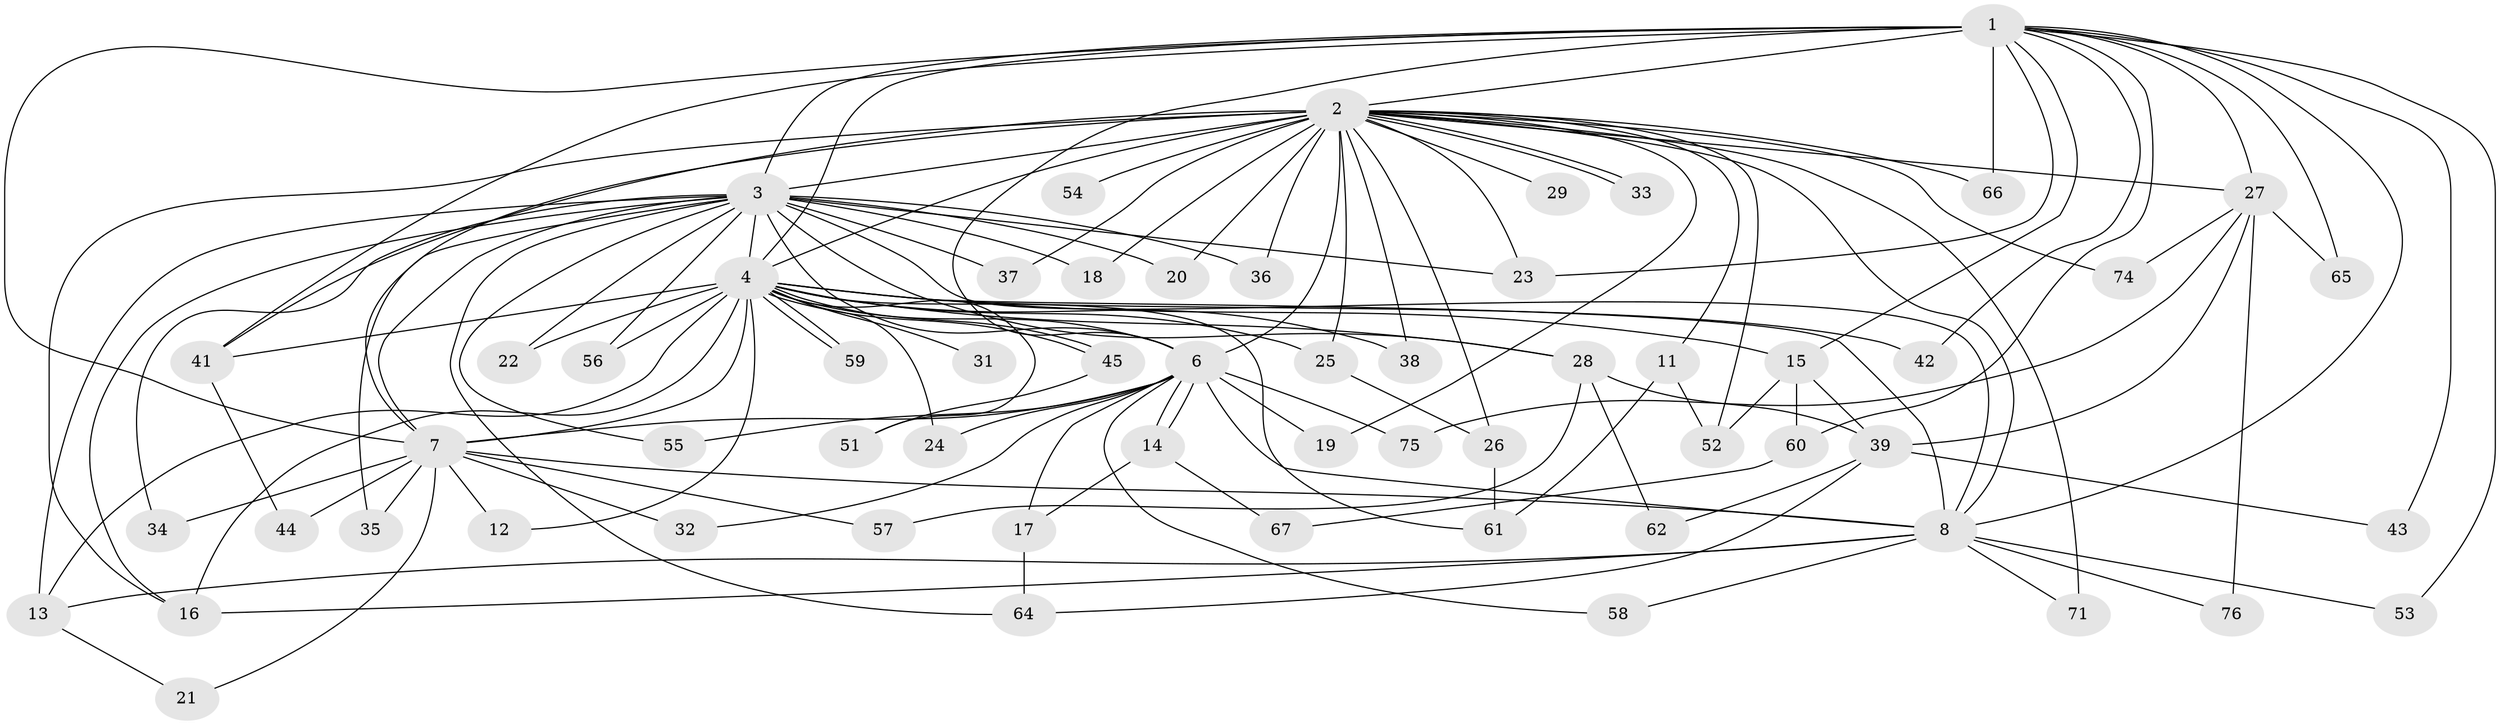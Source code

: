 // original degree distribution, {19: 0.03896103896103896, 22: 0.012987012987012988, 24: 0.012987012987012988, 20: 0.012987012987012988, 12: 0.012987012987012988, 15: 0.012987012987012988, 13: 0.012987012987012988, 23: 0.012987012987012988, 4: 0.1038961038961039, 2: 0.5844155844155844, 3: 0.14285714285714285, 6: 0.025974025974025976, 5: 0.012987012987012988}
// Generated by graph-tools (version 1.1) at 2025/10/02/27/25 16:10:57]
// undirected, 60 vertices, 132 edges
graph export_dot {
graph [start="1"]
  node [color=gray90,style=filled];
  1 [super="+72"];
  2 [super="+10"];
  3 [super="+48"];
  4 [super="+5"];
  6 [super="+40"];
  7 [super="+9"];
  8 [super="+30"];
  11;
  12;
  13 [super="+70"];
  14;
  15 [super="+47"];
  16 [super="+49"];
  17;
  18;
  19;
  20;
  21;
  22;
  23 [super="+69"];
  24;
  25;
  26 [super="+63"];
  27 [super="+46"];
  28;
  29;
  31;
  32;
  33;
  34;
  35;
  36;
  37;
  38;
  39 [super="+50"];
  41;
  42;
  43;
  44;
  45;
  51;
  52 [super="+73"];
  53;
  54;
  55;
  56;
  57;
  58;
  59;
  60;
  61 [super="+77"];
  62;
  64 [super="+68"];
  65;
  66;
  67;
  71;
  74;
  75;
  76;
  1 -- 2 [weight=2];
  1 -- 3;
  1 -- 4 [weight=2];
  1 -- 6;
  1 -- 7 [weight=2];
  1 -- 8;
  1 -- 15;
  1 -- 23;
  1 -- 27;
  1 -- 42;
  1 -- 43;
  1 -- 53;
  1 -- 60;
  1 -- 65;
  1 -- 66;
  1 -- 41;
  2 -- 3 [weight=2];
  2 -- 4 [weight=4];
  2 -- 6 [weight=3];
  2 -- 7 [weight=4];
  2 -- 8 [weight=2];
  2 -- 16;
  2 -- 18;
  2 -- 19;
  2 -- 25;
  2 -- 26 [weight=2];
  2 -- 27 [weight=2];
  2 -- 33;
  2 -- 33;
  2 -- 36;
  2 -- 38;
  2 -- 41;
  2 -- 74;
  2 -- 66;
  2 -- 71;
  2 -- 11;
  2 -- 20;
  2 -- 29;
  2 -- 37;
  2 -- 52;
  2 -- 54;
  2 -- 23;
  3 -- 4 [weight=2];
  3 -- 6 [weight=2];
  3 -- 7 [weight=2];
  3 -- 8;
  3 -- 13;
  3 -- 16;
  3 -- 18;
  3 -- 20;
  3 -- 22;
  3 -- 23;
  3 -- 28;
  3 -- 34;
  3 -- 35;
  3 -- 36;
  3 -- 37;
  3 -- 55;
  3 -- 56;
  3 -- 64;
  4 -- 6 [weight=2];
  4 -- 7 [weight=4];
  4 -- 8 [weight=2];
  4 -- 12;
  4 -- 31 [weight=2];
  4 -- 41;
  4 -- 42;
  4 -- 45;
  4 -- 45;
  4 -- 56;
  4 -- 59;
  4 -- 59;
  4 -- 61;
  4 -- 15 [weight=2];
  4 -- 22;
  4 -- 24;
  4 -- 25;
  4 -- 28;
  4 -- 38;
  4 -- 51;
  4 -- 13;
  4 -- 16;
  6 -- 7 [weight=2];
  6 -- 8;
  6 -- 14;
  6 -- 14;
  6 -- 17;
  6 -- 19;
  6 -- 24;
  6 -- 32;
  6 -- 55;
  6 -- 75;
  6 -- 58;
  7 -- 8 [weight=2];
  7 -- 12;
  7 -- 34;
  7 -- 57;
  7 -- 32;
  7 -- 35;
  7 -- 44;
  7 -- 21;
  8 -- 13;
  8 -- 53;
  8 -- 58;
  8 -- 71;
  8 -- 76;
  8 -- 16;
  11 -- 61;
  11 -- 52;
  13 -- 21;
  14 -- 17;
  14 -- 67;
  15 -- 39;
  15 -- 60;
  15 -- 52;
  17 -- 64;
  25 -- 26;
  26 -- 61;
  27 -- 74;
  27 -- 75;
  27 -- 39;
  27 -- 65;
  27 -- 76;
  28 -- 39;
  28 -- 57;
  28 -- 62;
  39 -- 43;
  39 -- 62;
  39 -- 64;
  41 -- 44;
  45 -- 51;
  60 -- 67;
}
